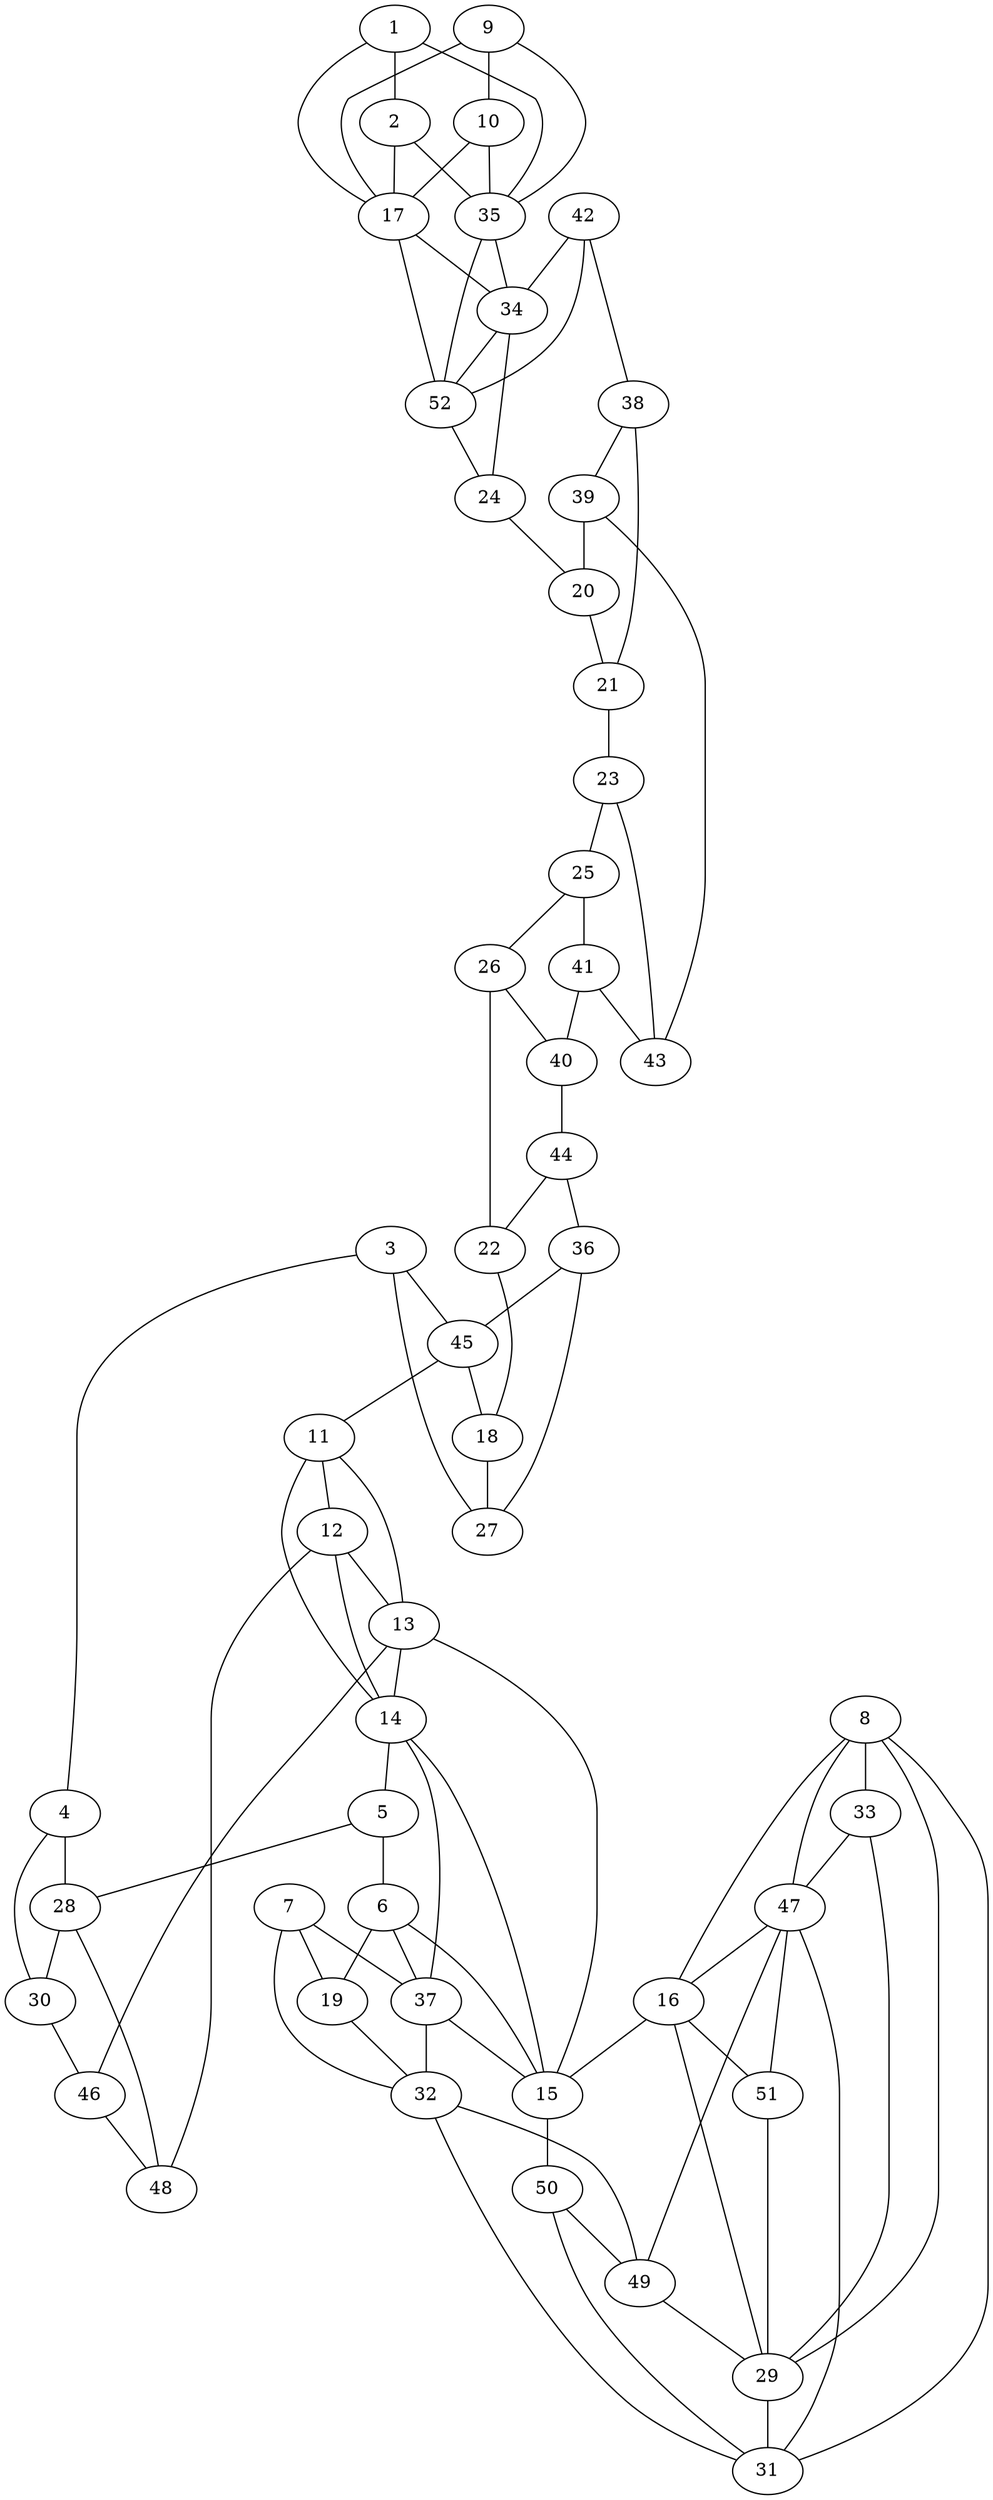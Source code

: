 graph pdb1fr7 {
	1	 [aaLength=6,
		sequence=HWHKDF,
		type=0];
	2	 [aaLength=5,
		sequence=PIAKG,
		type=0];
	1 -- 2	 [distance0="7.616889",
		frequency=1,
		type0=1];
	17	 [aaLength=2,
		sequence=DI,
		type=1];
	1 -- 17	 [distance0="26.43835",
		frequency=1,
		type0=2];
	35	 [aaLength=2,
		sequence=DI,
		type=1];
	1 -- 35	 [distance0="26.43835",
		frequency=1,
		type0=3];
	2 -- 17	 [distance0="20.18778",
		distance1="6.0",
		frequency=2,
		type0=2,
		type1=4];
	2 -- 35	 [distance0="20.18778",
		frequency=1,
		type0=3];
	3	 [aaLength=3,
		sequence=YGD,
		type=0];
	4	 [aaLength=6,
		sequence=FGKAVQ,
		type=0];
	3 -- 4	 [distance0="9.168653",
		distance1="0.0",
		frequency=2,
		type0=1,
		type1=5];
	27	 [aaLength=9,
		sequence=AELHLVHWN,
		type=1];
	3 -- 27	 [distance0="20.22916",
		frequency=1,
		type0=2];
	45	 [aaLength=9,
		sequence=AELHLVHWN,
		type=1];
	3 -- 45	 [distance0="20.22916",
		frequency=1,
		type0=3];
	28	 [aaLength=10,
		sequence=AVLGIFLKVG,
		type=1];
	4 -- 28	 [distance0="16.01358",
		frequency=1,
		type0=2];
	30	 [aaLength=10,
		sequence=AVLGIFLKVG,
		type=1];
	4 -- 30	 [distance0="16.01358",
		distance1="5.0",
		frequency=2,
		type0=3,
		type1=4];
	5	 [aaLength=9,
		sequence=PGLQKVVDV,
		type=0];
	6	 [aaLength=6,
		sequence=LDSIKT,
		type=0];
	5 -- 6	 [distance0="14.82065",
		distance1="0.0",
		frequency=2,
		type0=1,
		type1=5];
	5 -- 28	 [distance0="22.83477",
		frequency=1,
		type0=3];
	19	 [aaLength=4,
		sequence=SADF,
		type=1];
	6 -- 19	 [distance0="21.38144",
		distance1="3.0",
		frequency=2,
		type0=2,
		type1=4];
	37	 [aaLength=4,
		sequence=SADF,
		type=1];
	6 -- 37	 [distance0="21.38144",
		frequency=1,
		type0=3];
	7	 [aaLength=6,
		sequence=PRGLLP,
		type=0];
	7 -- 19	 [distance0="16.7054",
		frequency=1,
		type0=1];
	32	 [aaLength=6,
		sequence=WTYPGS,
		type=1];
	7 -- 32	 [distance0="18.33223",
		distance1="5.0",
		frequency=2,
		type0=3,
		type1=4];
	7 -- 37	 [distance0="16.7054",
		frequency=1,
		type0=2];
	8	 [aaLength=9,
		sequence=SEQVLKFRK,
		type=0];
	29	 [aaLength=3,
		sequence=SVS,
		type=1];
	8 -- 29	 [distance0="16.25332",
		frequency=1,
		type0=1];
	31	 [aaLength=6,
		sequence=TWIVLK,
		type=1];
	8 -- 31	 [distance0="19.97925",
		frequency=1,
		type0=3];
	33	 [aaLength=2,
		sequence=AS,
		type=1];
	8 -- 33	 [distance0="29.0",
		frequency=1,
		type0=4];
	47	 [aaLength=3,
		sequence=SVS,
		type=1];
	8 -- 47	 [distance0="16.25332",
		frequency=1,
		type0=2];
	9	 [aaLength=6,
		sequence=HWHKDF,
		type=0];
	10	 [aaLength=5,
		sequence=PIAKG,
		type=0];
	9 -- 10	 [distance0="7.644487",
		distance1="0.0",
		frequency=2,
		type0=1,
		type1=5];
	9 -- 17	 [distance0="77.57025",
		frequency=1,
		type0=2];
	9 -- 35	 [distance0="77.57025",
		frequency=1,
		type0=3];
	10 -- 17	 [distance0="74.67088",
		frequency=1,
		type0=2];
	10 -- 35	 [distance0="74.67088",
		distance1="6.0",
		frequency=2,
		type0=3,
		type1=4];
	11	 [aaLength=3,
		sequence=YGD,
		type=0];
	12	 [aaLength=6,
		sequence=FGKAVQ,
		type=0];
	11 -- 12	 [distance0="9.204458",
		distance1="0.0",
		frequency=2,
		type0=1,
		type1=5];
	13	 [aaLength=9,
		sequence=PGLQKVVDV,
		type=0];
	11 -- 13	 [distance0="42.53688",
		frequency=1,
		type0=2];
	14	 [aaLength=6,
		sequence=LDSIKT,
		type=0];
	11 -- 14	 [distance0="50.77548",
		frequency=1,
		type0=3];
	12 -- 13	 [distance0="37.85843",
		frequency=1,
		type0=2];
	12 -- 14	 [distance0="44.30079",
		frequency=1,
		type0=3];
	48	 [aaLength=10,
		sequence=AVLGIFLKVG,
		type=1];
	12 -- 48	 [distance0="5.0",
		frequency=1,
		type0=4];
	13 -- 14	 [distance0="14.99158",
		distance1="0.0",
		frequency=2,
		type0=1,
		type1=5];
	14 -- 5	 [distance0="31.05851",
		frequency=1,
		type0=3];
	14 -- 37	 [distance0="3.0",
		frequency=1,
		type0=4];
	15	 [aaLength=6,
		sequence=PRGLLP,
		type=0];
	15 -- 6	 [distance0="36.6033",
		frequency=1,
		type0=3];
	15 -- 13	 [distance0="29.50917",
		frequency=1,
		type0=2];
	15 -- 14	 [distance0="28.90834",
		frequency=1,
		type0=1];
	50	 [aaLength=6,
		sequence=WTYPGS,
		type=1];
	15 -- 50	 [distance0="5.0",
		frequency=1,
		type0=4];
	16	 [aaLength=9,
		sequence=SEQVLKFRK,
		type=0];
	16 -- 8	 [distance0="35.39612",
		frequency=1,
		type0=1];
	16 -- 15	 [distance0="42.68608",
		frequency=1,
		type0=2];
	16 -- 29	 [distance0="45.43906",
		frequency=1,
		type0=3];
	51	 [aaLength=2,
		sequence=AS,
		type=1];
	16 -- 51	 [distance0="29.0",
		frequency=1,
		type0=4];
	34	 [aaLength=2,
		sequence=KY,
		type=1];
	17 -- 34	 [distance0="7.0",
		distance1="5.0",
		frequency=2,
		type0=2,
		type1=4];
	52	 [aaLength=2,
		sequence=KY,
		type=1];
	17 -- 52	 [distance0="7.0",
		frequency=1,
		type0=3];
	18	 [aaLength=2,
		sequence=TV,
		type=1];
	18 -- 27	 [distance0="8.0",
		distance1="6.0",
		frequency=2,
		type0=2,
		type1=4];
	19 -- 32	 [distance0="19.0",
		frequency=1,
		type0=3];
	20	 [aaLength=6,
		sequence=SLRILN,
		type=1];
	21	 [aaLength=5,
		sequence=FNVEF,
		type=1];
	20 -- 21	 [distance0="10.0",
		distance1="4.0",
		frequency=2,
		type0=2,
		type1=4];
	23	 [aaLength=5,
		sequence=VLKGG,
		type=1];
	21 -- 23	 [distance0="7.0",
		frequency=1,
		type0=4];
	22	 [aaLength=10,
		sequence=YRLIQSHLHM,
		type=1];
	22 -- 18	 [distance0="10.0",
		frequency=1,
		type0=4];
	26	 [aaLength=10,
		sequence=YRLIQSHLHM,
		type=1];
	22 -- 26	 [distance0="0.0",
		frequency=1,
		type0=1];
	25	 [aaLength=5,
		sequence=VLKGG,
		type=1];
	23 -- 25	 [distance0="0.0",
		distance1="0.0",
		frequency=2,
		type0=1,
		type1=5];
	24	 [aaLength=6,
		sequence=KPLSVS,
		type=1];
	24 -- 20	 [distance0="5.0",
		frequency=1,
		type0=4];
	24 -- 34	 [distance0="6.0",
		frequency=1,
		type0=2];
	25 -- 26	 [distance0="5.0",
		frequency=1,
		type0=4];
	41	 [aaLength=5,
		sequence=VLKGG,
		type=1];
	25 -- 41	 [distance0="0.0",
		frequency=1,
		type0=2];
	40	 [aaLength=10,
		sequence=YRLIQSHLHM,
		type=1];
	26 -- 40	 [distance0="0.0",
		frequency=1,
		type0=2];
	28 -- 30	 [distance0="0.0",
		frequency=1,
		type0=1];
	29 -- 31	 [distance0="9.0",
		frequency=1,
		type0=2];
	46	 [aaLength=10,
		sequence=AVLGIFLKVG,
		type=1];
	30 -- 46	 [distance0="0.0",
		frequency=1,
		type0=2];
	32 -- 31	 [distance0="16.0",
		distance1="10.0",
		frequency=2,
		type0=2,
		type1=4];
	49	 [aaLength=6,
		sequence=TWIVLK,
		type=1];
	32 -- 49	 [distance0="16.0",
		frequency=1,
		type0=3];
	33 -- 29	 [distance0="41.0",
		frequency=1,
		type0=2];
	33 -- 47	 [distance0="41.0",
		frequency=1,
		type0=3];
	34 -- 52	 [distance0="0.0",
		frequency=1,
		type0=1];
	35 -- 34	 [distance0="7.0",
		frequency=1,
		type0=2];
	35 -- 52	 [distance0="7.0",
		distance1="5.0",
		frequency=2,
		type0=3,
		type1=4];
	36	 [aaLength=2,
		sequence=TV,
		type=1];
	36 -- 27	 [distance0="8.0",
		frequency=1,
		type0=2];
	36 -- 45	 [distance0="8.0",
		distance1="6.0",
		frequency=2,
		type0=3,
		type1=4];
	37 -- 15	 [distance0="4.0",
		frequency=1,
		type0=4];
	37 -- 32	 [distance0="19.0",
		frequency=1,
		type0=3];
	38	 [aaLength=6,
		sequence=SLRILN,
		type=1];
	38 -- 21	 [distance0="10.0",
		frequency=1,
		type0=2];
	39	 [aaLength=5,
		sequence=FNVEF,
		type=1];
	38 -- 39	 [distance0="10.0",
		distance1="4.0",
		frequency=2,
		type0=3,
		type1=4];
	39 -- 20	 [distance0="10.0",
		frequency=1,
		type0=2];
	43	 [aaLength=5,
		sequence=VLKGG,
		type=1];
	39 -- 43	 [distance0="7.0",
		frequency=1,
		type0=4];
	44	 [aaLength=10,
		sequence=YRLIQSHLHM,
		type=1];
	40 -- 44	 [distance0="0.0",
		distance1="0.0",
		frequency=2,
		type0=3,
		type1=5];
	41 -- 40	 [distance0="5.0",
		frequency=1,
		type0=4];
	41 -- 43	 [distance0="0.0",
		frequency=1,
		type0=3];
	42	 [aaLength=6,
		sequence=KPLSVS,
		type=1];
	42 -- 34	 [distance0="6.0",
		frequency=1,
		type0=2];
	42 -- 38	 [distance0="5.0",
		frequency=1,
		type0=4];
	42 -- 52	 [distance0="6.0",
		frequency=1,
		type0=3];
	43 -- 23	 [distance0="0.0",
		frequency=1,
		type0=1];
	44 -- 22	 [distance0="0.0",
		frequency=1,
		type0=1];
	44 -- 36	 [distance0="10.0",
		frequency=1,
		type0=4];
	45 -- 11	 [distance0="2.0",
		frequency=1,
		type0=4];
	45 -- 18	 [distance0="8.0",
		frequency=1,
		type0=2];
	46 -- 13	 [distance0="3.0",
		frequency=1,
		type0=4];
	46 -- 48	 [distance0="0.0",
		frequency=1,
		type0=3];
	47 -- 16	 [distance0="0.0",
		frequency=1,
		type0=5];
	47 -- 31	 [distance0="9.0",
		frequency=1,
		type0=2];
	47 -- 49	 [distance0="9.0",
		frequency=1,
		type0=3];
	48 -- 28	 [distance0="0.0",
		frequency=1,
		type0=1];
	49 -- 29	 [distance0="9.0",
		frequency=1,
		type0=2];
	50 -- 31	 [distance0="16.0",
		frequency=1,
		type0=2];
	50 -- 49	 [distance0="16.0",
		distance1="10.0",
		frequency=2,
		type0=3,
		type1=4];
	51 -- 29	 [distance0="41.0",
		frequency=1,
		type0=2];
	51 -- 47	 [distance0="41.0",
		frequency=1,
		type0=3];
	52 -- 24	 [distance0="6.0",
		frequency=1,
		type0=2];
}
